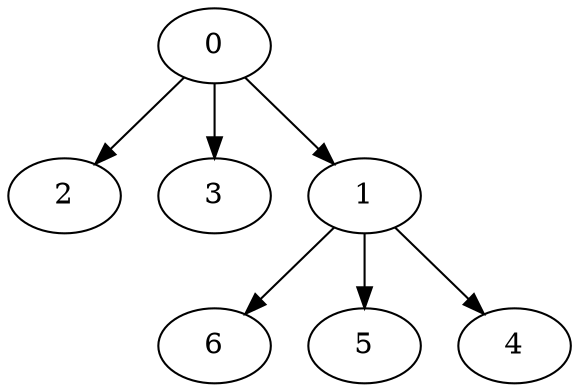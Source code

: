 digraph "Nodes_7_OutTree-output" {
	 6	 [Weight=7.0,Start=21.0,Processor=0];
	 2	 [Weight=5.0,Start=16.0,Processor=0];
	 3	 [Weight=6.0,Start=11.0,Processor=1];
	 0	 [Weight=5.0,Start=0.0,Processor=1];
	 5	 [Weight=7.0,Start=17.0,Processor=1];
	 4	 [Weight=4.0,Start=24.0,Processor=1];
	 1	 [Weight=6.0,Start=5.0,Processor=1];
	 0 -> 1	[Weight=15.0];
	 0 -> 2	[Weight=11.0];
	 0 -> 3	[Weight=11.0];
	 1 -> 4	[Weight=19.0];
	 1 -> 5	[Weight=4.0];
	 1 -> 6	[Weight=21.0];
}

